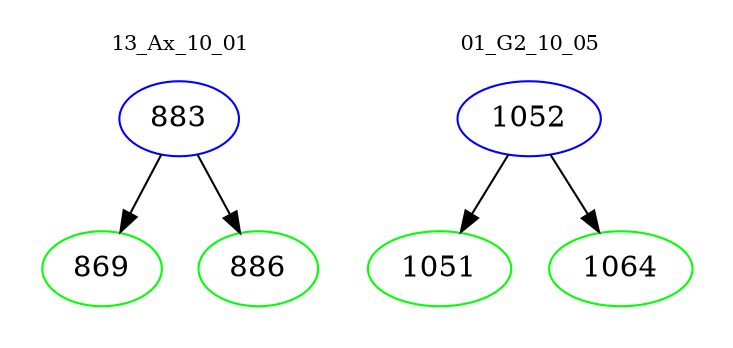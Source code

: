 digraph{
subgraph cluster_0 {
color = white
label = "13_Ax_10_01";
fontsize=10;
T0_883 [label="883", color="blue"]
T0_883 -> T0_869 [color="black"]
T0_869 [label="869", color="green"]
T0_883 -> T0_886 [color="black"]
T0_886 [label="886", color="green"]
}
subgraph cluster_1 {
color = white
label = "01_G2_10_05";
fontsize=10;
T1_1052 [label="1052", color="blue"]
T1_1052 -> T1_1051 [color="black"]
T1_1051 [label="1051", color="green"]
T1_1052 -> T1_1064 [color="black"]
T1_1064 [label="1064", color="green"]
}
}
